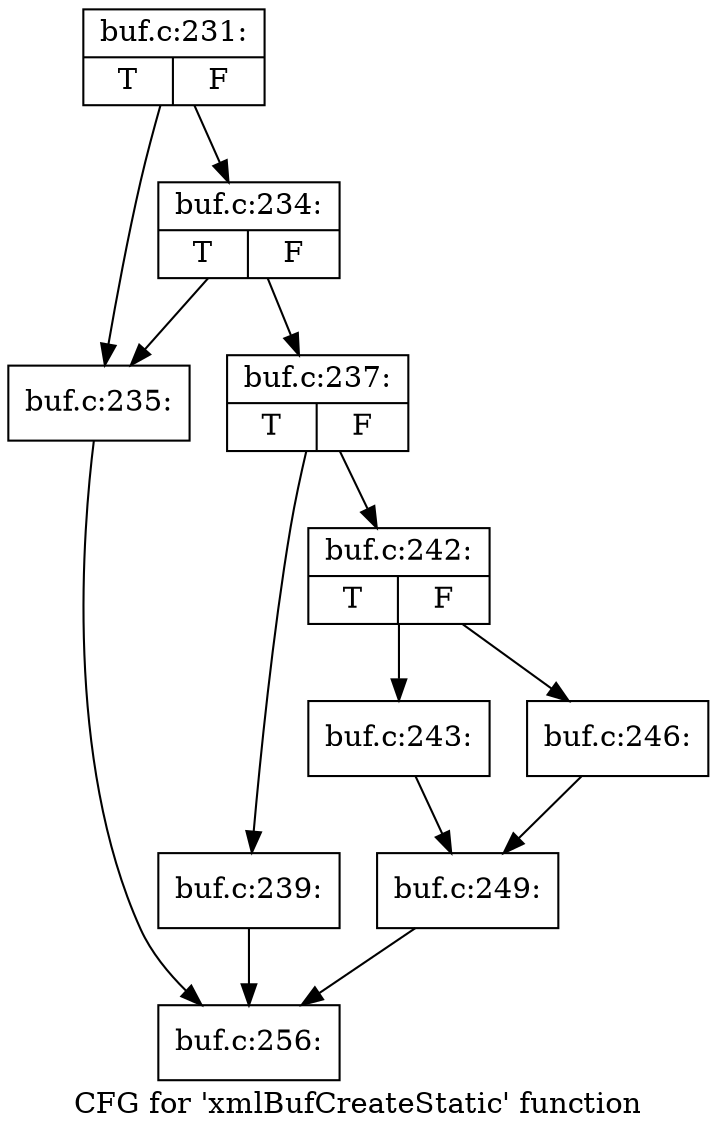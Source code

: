 digraph "CFG for 'xmlBufCreateStatic' function" {
	label="CFG for 'xmlBufCreateStatic' function";

	Node0x55612b0 [shape=record,label="{buf.c:231:|{<s0>T|<s1>F}}"];
	Node0x55612b0 -> Node0x5564080;
	Node0x55612b0 -> Node0x5564120;
	Node0x5564120 [shape=record,label="{buf.c:234:|{<s0>T|<s1>F}}"];
	Node0x5564120 -> Node0x5564080;
	Node0x5564120 -> Node0x55640d0;
	Node0x5564080 [shape=record,label="{buf.c:235:}"];
	Node0x5564080 -> Node0x5563d20;
	Node0x55640d0 [shape=record,label="{buf.c:237:|{<s0>T|<s1>F}}"];
	Node0x55640d0 -> Node0x55671f0;
	Node0x55640d0 -> Node0x5567240;
	Node0x55671f0 [shape=record,label="{buf.c:239:}"];
	Node0x55671f0 -> Node0x5563d20;
	Node0x5567240 [shape=record,label="{buf.c:242:|{<s0>T|<s1>F}}"];
	Node0x5567240 -> Node0x55678a0;
	Node0x5567240 -> Node0x5567940;
	Node0x55678a0 [shape=record,label="{buf.c:243:}"];
	Node0x55678a0 -> Node0x55678f0;
	Node0x5567940 [shape=record,label="{buf.c:246:}"];
	Node0x5567940 -> Node0x55678f0;
	Node0x55678f0 [shape=record,label="{buf.c:249:}"];
	Node0x55678f0 -> Node0x5563d20;
	Node0x5563d20 [shape=record,label="{buf.c:256:}"];
}
